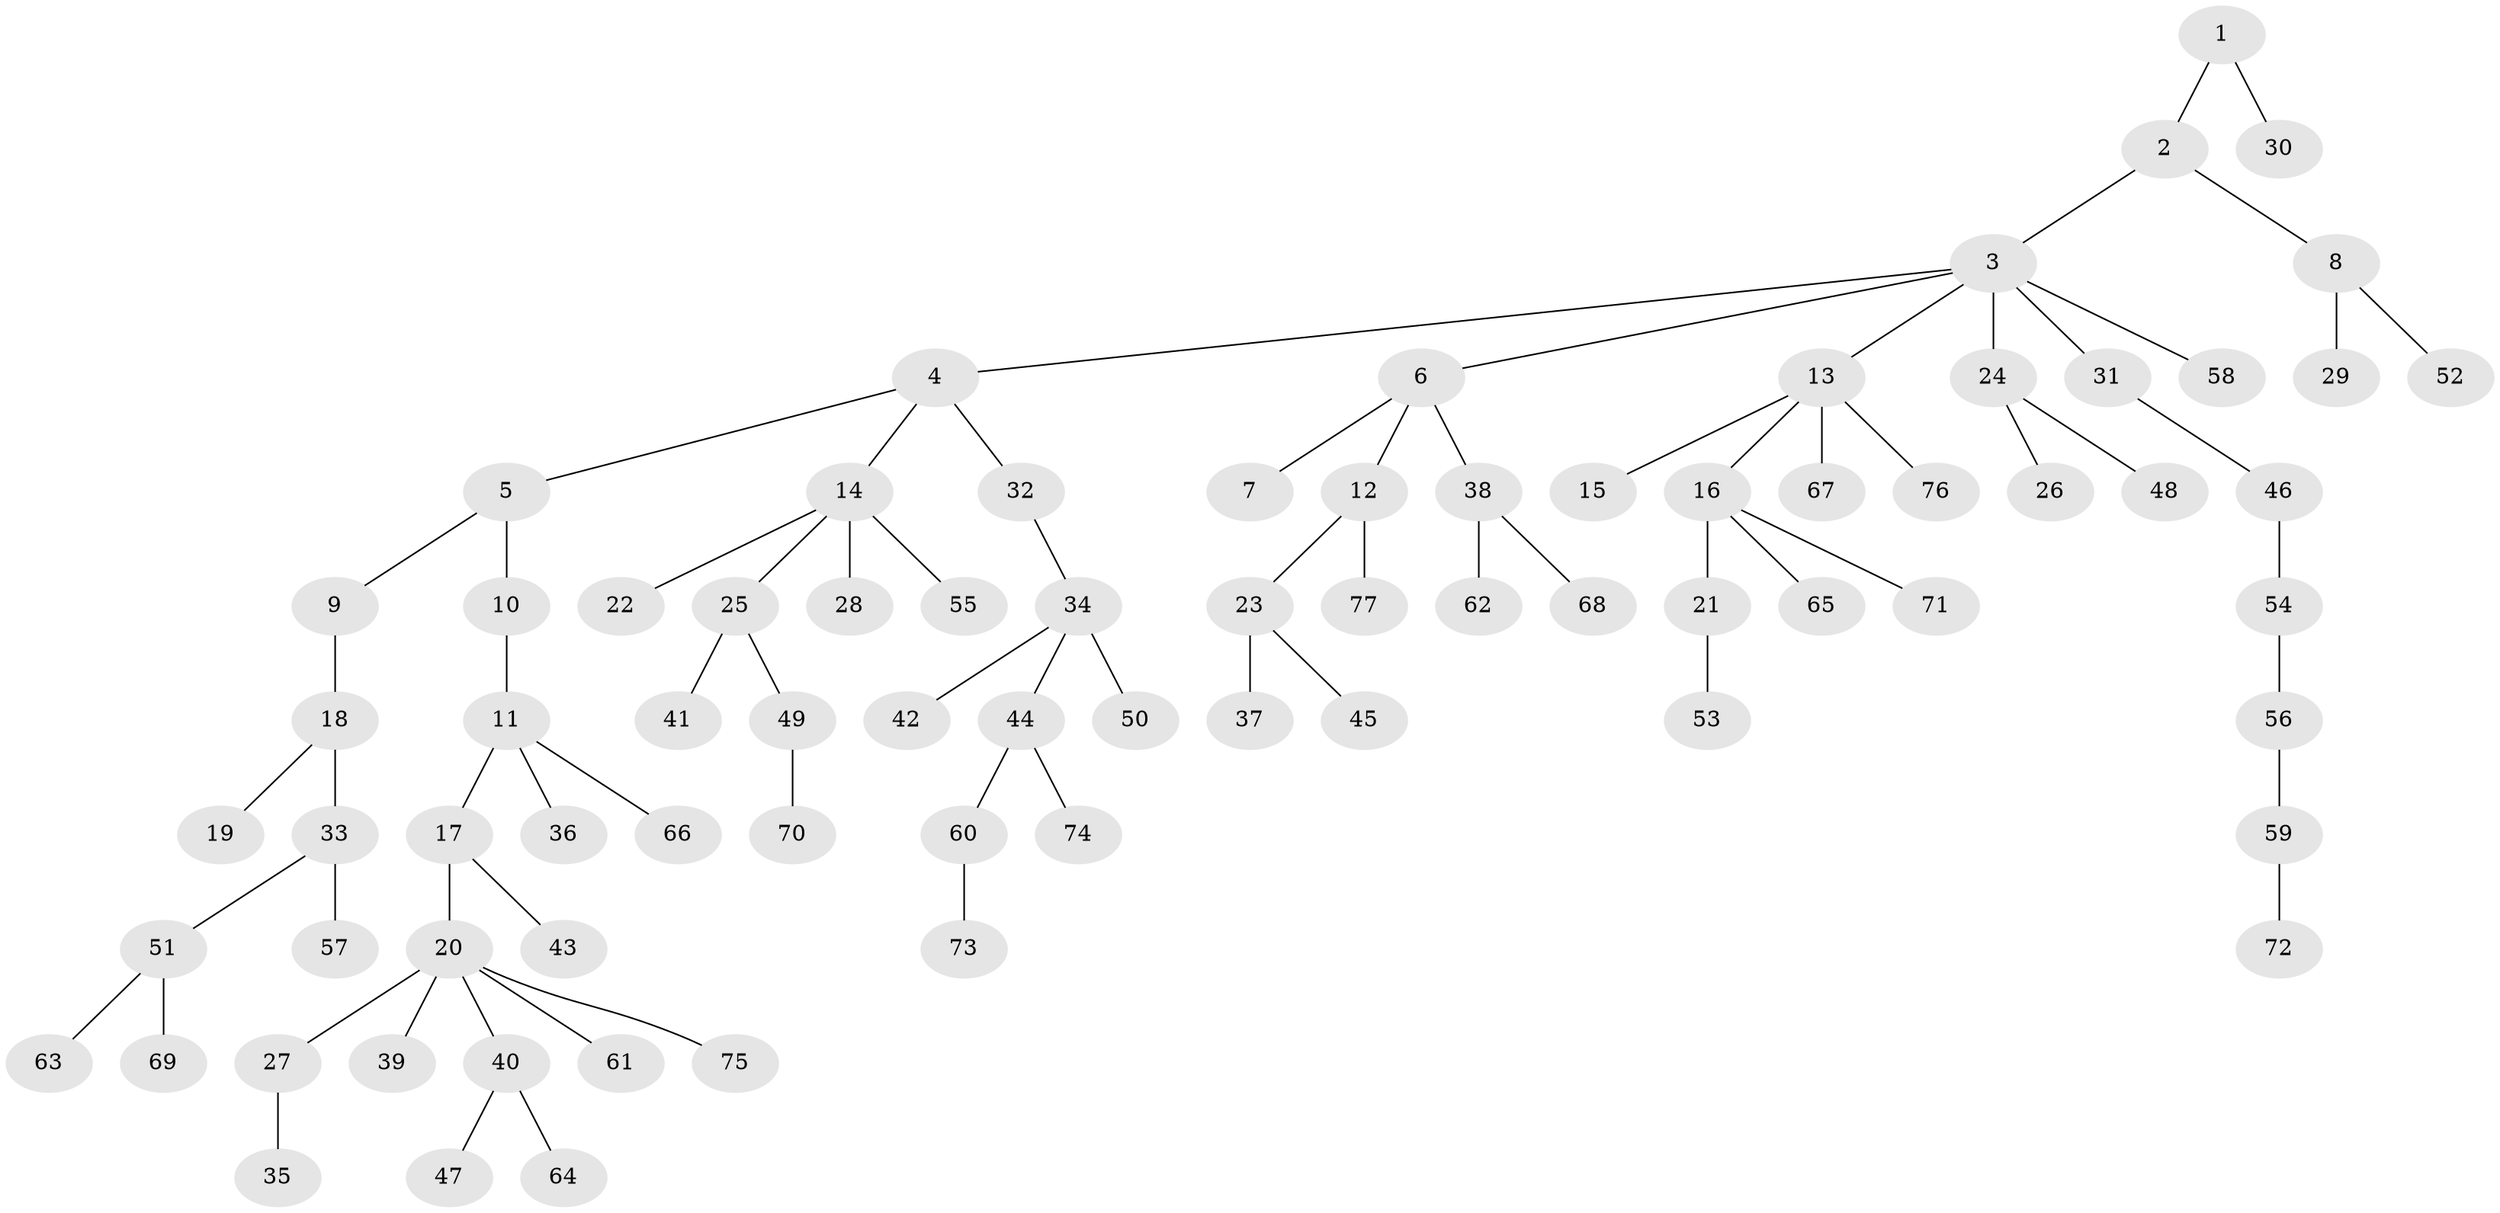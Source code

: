 // coarse degree distribution, {3: 0.14814814814814814, 8: 0.018518518518518517, 7: 0.018518518518518517, 2: 0.2222222222222222, 5: 0.037037037037037035, 4: 0.018518518518518517, 1: 0.5370370370370371}
// Generated by graph-tools (version 1.1) at 2025/42/03/06/25 10:42:03]
// undirected, 77 vertices, 76 edges
graph export_dot {
graph [start="1"]
  node [color=gray90,style=filled];
  1;
  2;
  3;
  4;
  5;
  6;
  7;
  8;
  9;
  10;
  11;
  12;
  13;
  14;
  15;
  16;
  17;
  18;
  19;
  20;
  21;
  22;
  23;
  24;
  25;
  26;
  27;
  28;
  29;
  30;
  31;
  32;
  33;
  34;
  35;
  36;
  37;
  38;
  39;
  40;
  41;
  42;
  43;
  44;
  45;
  46;
  47;
  48;
  49;
  50;
  51;
  52;
  53;
  54;
  55;
  56;
  57;
  58;
  59;
  60;
  61;
  62;
  63;
  64;
  65;
  66;
  67;
  68;
  69;
  70;
  71;
  72;
  73;
  74;
  75;
  76;
  77;
  1 -- 2;
  1 -- 30;
  2 -- 3;
  2 -- 8;
  3 -- 4;
  3 -- 6;
  3 -- 13;
  3 -- 24;
  3 -- 31;
  3 -- 58;
  4 -- 5;
  4 -- 14;
  4 -- 32;
  5 -- 9;
  5 -- 10;
  6 -- 7;
  6 -- 12;
  6 -- 38;
  8 -- 29;
  8 -- 52;
  9 -- 18;
  10 -- 11;
  11 -- 17;
  11 -- 36;
  11 -- 66;
  12 -- 23;
  12 -- 77;
  13 -- 15;
  13 -- 16;
  13 -- 67;
  13 -- 76;
  14 -- 22;
  14 -- 25;
  14 -- 28;
  14 -- 55;
  16 -- 21;
  16 -- 65;
  16 -- 71;
  17 -- 20;
  17 -- 43;
  18 -- 19;
  18 -- 33;
  20 -- 27;
  20 -- 39;
  20 -- 40;
  20 -- 61;
  20 -- 75;
  21 -- 53;
  23 -- 37;
  23 -- 45;
  24 -- 26;
  24 -- 48;
  25 -- 41;
  25 -- 49;
  27 -- 35;
  31 -- 46;
  32 -- 34;
  33 -- 51;
  33 -- 57;
  34 -- 42;
  34 -- 44;
  34 -- 50;
  38 -- 62;
  38 -- 68;
  40 -- 47;
  40 -- 64;
  44 -- 60;
  44 -- 74;
  46 -- 54;
  49 -- 70;
  51 -- 63;
  51 -- 69;
  54 -- 56;
  56 -- 59;
  59 -- 72;
  60 -- 73;
}
